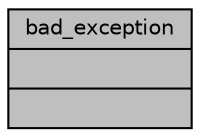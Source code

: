 digraph "bad_exception"
{
 // INTERACTIVE_SVG=YES
  bgcolor="transparent";
  edge [fontname="Helvetica",fontsize="10",labelfontname="Helvetica",labelfontsize="10"];
  node [fontname="Helvetica",fontsize="10",shape=record];
  Node1 [label="{bad_exception\n||}",height=0.2,width=0.4,color="black", fillcolor="grey75", style="filled", fontcolor="black"];
}
